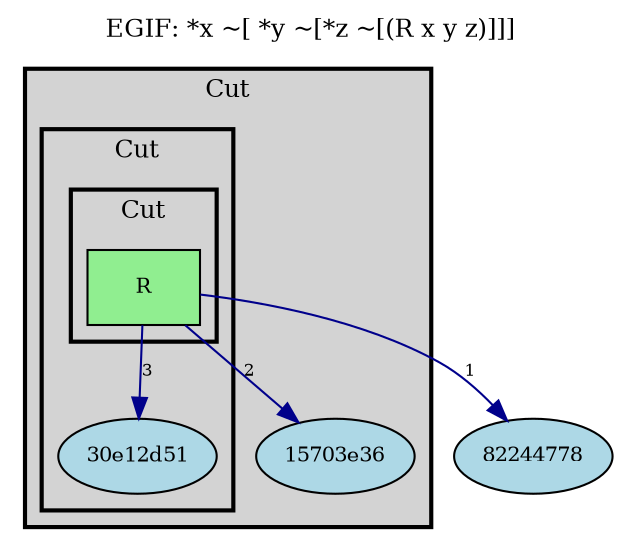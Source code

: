 digraph EG {
  rankdir=TB;
  compound=true;
  node [fontsize=10];

  label="EGIF: *x ~[ *y ~[*z ~[(R x y z)]]]";
  labelloc="t";
  fontsize=12;

  "pred_e_9b38cc1c" [label="R", shape=box, style=filled, fillcolor=lightgreen];
  "Vertex(id='v_15703e36', label=None, is_generic=True)" [label="15703e36", shape=ellipse, style=filled, fillcolor=lightblue];
  "Vertex(id='v_82244778', label=None, is_generic=True)" [label="82244778", shape=ellipse, style=filled, fillcolor=lightblue];
  "Vertex(id='v_30e12d51', label=None, is_generic=True)" [label="30e12d51", shape=ellipse, style=filled, fillcolor=lightblue];
  subgraph cluster_0_0 {
    label="Cut";
    style=filled;
    fillcolor=lightgray;
    color=black;
    penwidth=2;
    "Vertex(id='v_15703e36', label=None, is_generic=True)";
    subgraph cluster_1_0 {
      label="Cut";
      style=filled;
      fillcolor=lightgray;
      color=black;
      penwidth=2;
      "Vertex(id='v_30e12d51', label=None, is_generic=True)";
      subgraph cluster_2_0 {
        label="Cut";
        style=filled;
        fillcolor=lightgray;
        color=black;
        penwidth=2;
        "pred_e_9b38cc1c";
      }

    }

  }

  // ν mapping connections
  "pred_e_9b38cc1c" -> "Vertex(id='v_82244778', label=None, is_generic=True)" [label="1", color=darkblue, fontsize=8];
  "pred_e_9b38cc1c" -> "Vertex(id='v_15703e36', label=None, is_generic=True)" [label="2", color=darkblue, fontsize=8];
  "pred_e_9b38cc1c" -> "Vertex(id='v_30e12d51', label=None, is_generic=True)" [label="3", color=darkblue, fontsize=8];
}